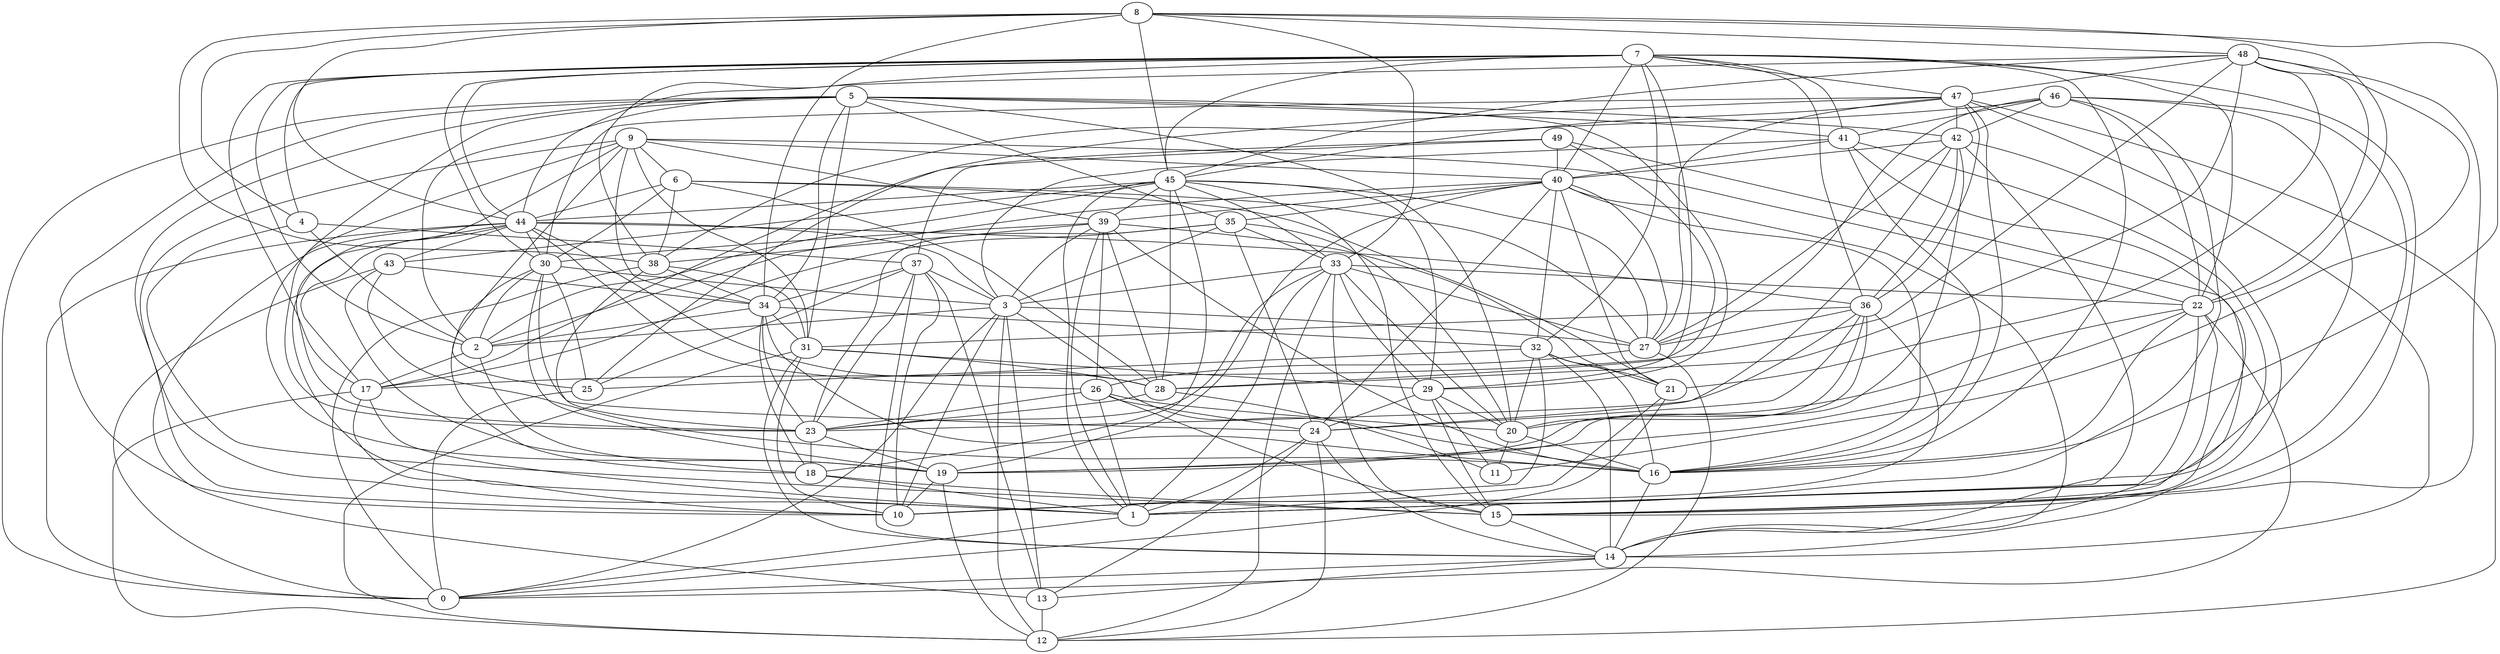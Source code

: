 digraph GG_graph {

subgraph G_graph {
edge [color = black]
"38" -> "0" [dir = none]
"17" -> "12" [dir = none]
"40" -> "35" [dir = none]
"40" -> "2" [dir = none]
"40" -> "27" [dir = none]
"40" -> "16" [dir = none]
"41" -> "3" [dir = none]
"41" -> "14" [dir = none]
"41" -> "40" [dir = none]
"28" -> "11" [dir = none]
"31" -> "29" [dir = none]
"31" -> "28" [dir = none]
"4" -> "2" [dir = none]
"4" -> "15" [dir = none]
"24" -> "14" [dir = none]
"24" -> "12" [dir = none]
"24" -> "13" [dir = none]
"49" -> "37" [dir = none]
"49" -> "14" [dir = none]
"49" -> "29" [dir = none]
"49" -> "25" [dir = none]
"42" -> "36" [dir = none]
"42" -> "19" [dir = none]
"42" -> "1" [dir = none]
"42" -> "27" [dir = none]
"39" -> "28" [dir = none]
"39" -> "21" [dir = none]
"39" -> "26" [dir = none]
"39" -> "16" [dir = none]
"39" -> "1" [dir = none]
"39" -> "38" [dir = none]
"46" -> "15" [dir = none]
"46" -> "38" [dir = none]
"46" -> "27" [dir = none]
"46" -> "22" [dir = none]
"29" -> "24" [dir = none]
"29" -> "11" [dir = none]
"29" -> "15" [dir = none]
"48" -> "21" [dir = none]
"48" -> "15" [dir = none]
"18" -> "15" [dir = none]
"20" -> "16" [dir = none]
"47" -> "12" [dir = none]
"47" -> "16" [dir = none]
"47" -> "45" [dir = none]
"35" -> "17" [dir = none]
"35" -> "20" [dir = none]
"43" -> "19" [dir = none]
"43" -> "16" [dir = none]
"22" -> "1" [dir = none]
"22" -> "15" [dir = none]
"9" -> "10" [dir = none]
"9" -> "40" [dir = none]
"9" -> "6" [dir = none]
"36" -> "24" [dir = none]
"36" -> "19" [dir = none]
"19" -> "12" [dir = none]
"30" -> "18" [dir = none]
"30" -> "19" [dir = none]
"30" -> "24" [dir = none]
"3" -> "0" [dir = none]
"3" -> "16" [dir = none]
"3" -> "2" [dir = none]
"45" -> "39" [dir = none]
"45" -> "29" [dir = none]
"45" -> "15" [dir = none]
"45" -> "1" [dir = none]
"45" -> "2" [dir = none]
"6" -> "44" [dir = none]
"6" -> "30" [dir = none]
"6" -> "21" [dir = none]
"37" -> "13" [dir = none]
"37" -> "14" [dir = none]
"26" -> "24" [dir = none]
"26" -> "15" [dir = none]
"32" -> "25" [dir = none]
"32" -> "21" [dir = none]
"14" -> "0" [dir = none]
"34" -> "31" [dir = none]
"34" -> "2" [dir = none]
"34" -> "18" [dir = none]
"34" -> "32" [dir = none]
"5" -> "1" [dir = none]
"5" -> "29" [dir = none]
"5" -> "10" [dir = none]
"7" -> "17" [dir = none]
"7" -> "28" [dir = none]
"7" -> "30" [dir = none]
"7" -> "16" [dir = none]
"8" -> "45" [dir = none]
"8" -> "33" [dir = none]
"8" -> "44" [dir = none]
"44" -> "0" [dir = none]
"33" -> "27" [dir = none]
"33" -> "1" [dir = none]
"21" -> "1" [dir = none]
"23" -> "19" [dir = none]
"23" -> "18" [dir = none]
"13" -> "12" [dir = none]
"5" -> "35" [dir = none]
"44" -> "13" [dir = none]
"9" -> "23" [dir = none]
"48" -> "47" [dir = none]
"44" -> "1" [dir = none]
"3" -> "12" [dir = none]
"18" -> "1" [dir = none]
"28" -> "23" [dir = none]
"48" -> "11" [dir = none]
"9" -> "19" [dir = none]
"7" -> "47" [dir = none]
"40" -> "32" [dir = none]
"40" -> "39" [dir = none]
"38" -> "31" [dir = none]
"41" -> "16" [dir = none]
"14" -> "13" [dir = none]
"25" -> "0" [dir = none]
"3" -> "27" [dir = none]
"1" -> "0" [dir = none]
"7" -> "15" [dir = none]
"40" -> "21" [dir = none]
"20" -> "11" [dir = none]
"32" -> "16" [dir = none]
"46" -> "10" [dir = none]
"41" -> "15" [dir = none]
"46" -> "42" [dir = none]
"39" -> "30" [dir = none]
"9" -> "39" [dir = none]
"35" -> "3" [dir = none]
"45" -> "18" [dir = none]
"44" -> "17" [dir = none]
"26" -> "20" [dir = none]
"49" -> "40" [dir = none]
"37" -> "34" [dir = none]
"33" -> "15" [dir = none]
"5" -> "20" [dir = none]
"32" -> "10" [dir = none]
"36" -> "10" [dir = none]
"5" -> "41" [dir = none]
"35" -> "24" [dir = none]
"7" -> "22" [dir = none]
"5" -> "0" [dir = none]
"21" -> "0" [dir = none]
"37" -> "10" [dir = none]
"5" -> "34" [dir = none]
"34" -> "23" [dir = none]
"36" -> "27" [dir = none]
"33" -> "29" [dir = none]
"8" -> "48" [dir = none]
"31" -> "10" [dir = none]
"2" -> "18" [dir = none]
"26" -> "1" [dir = none]
"8" -> "16" [dir = none]
"32" -> "20" [dir = none]
"37" -> "23" [dir = none]
"48" -> "17" [dir = none]
"44" -> "36" [dir = none]
"36" -> "23" [dir = none]
"44" -> "26" [dir = none]
"32" -> "14" [dir = none]
"30" -> "3" [dir = none]
"5" -> "23" [dir = none]
"44" -> "43" [dir = none]
"38" -> "23" [dir = none]
"19" -> "10" [dir = none]
"22" -> "20" [dir = none]
"37" -> "25" [dir = none]
"7" -> "2" [dir = none]
"8" -> "4" [dir = none]
"47" -> "30" [dir = none]
"7" -> "45" [dir = none]
"5" -> "42" [dir = none]
"22" -> "16" [dir = none]
"44" -> "3" [dir = none]
"9" -> "31" [dir = none]
"7" -> "4" [dir = none]
"40" -> "14" [dir = none]
"45" -> "44" [dir = none]
"47" -> "42" [dir = none]
"33" -> "3" [dir = none]
"6" -> "27" [dir = none]
"4" -> "37" [dir = none]
"43" -> "0" [dir = none]
"47" -> "36" [dir = none]
"40" -> "19" [dir = none]
"5" -> "31" [dir = none]
"6" -> "38" [dir = none]
"2" -> "17" [dir = none]
"45" -> "43" [dir = none]
"6" -> "28" [dir = none]
"48" -> "45" [dir = none]
"7" -> "36" [dir = none]
"48" -> "22" [dir = none]
"17" -> "1" [dir = none]
"33" -> "22" [dir = none]
"7" -> "44" [dir = none]
"31" -> "12" [dir = none]
"8" -> "38" [dir = none]
"33" -> "12" [dir = none]
"17" -> "10" [dir = none]
"35" -> "23" [dir = none]
"30" -> "25" [dir = none]
"44" -> "28" [dir = none]
"8" -> "34" [dir = none]
"45" -> "27" [dir = none]
"42" -> "14" [dir = none]
"35" -> "33" [dir = none]
"24" -> "1" [dir = none]
"46" -> "41" [dir = none]
"47" -> "14" [dir = none]
"27" -> "12" [dir = none]
"42" -> "40" [dir = none]
"3" -> "13" [dir = none]
"5" -> "2" [dir = none]
"38" -> "34" [dir = none]
"8" -> "22" [dir = none]
"7" -> "38" [dir = none]
"7" -> "40" [dir = none]
"9" -> "25" [dir = none]
"30" -> "2" [dir = none]
"40" -> "24" [dir = none]
"48" -> "44" [dir = none]
"45" -> "28" [dir = none]
"31" -> "14" [dir = none]
"45" -> "33" [dir = none]
"29" -> "20" [dir = none]
"27" -> "26" [dir = none]
"7" -> "41" [dir = none]
"16" -> "14" [dir = none]
"47" -> "17" [dir = none]
"26" -> "23" [dir = none]
"3" -> "10" [dir = none]
"33" -> "20" [dir = none]
"36" -> "31" [dir = none]
"43" -> "34" [dir = none]
"9" -> "22" [dir = none]
"44" -> "30" [dir = none]
"39" -> "3" [dir = none]
"48" -> "28" [dir = none]
"22" -> "0" [dir = none]
"9" -> "34" [dir = none]
"46" -> "1" [dir = none]
"37" -> "3" [dir = none]
"33" -> "23" [dir = none]
"42" -> "24" [dir = none]
"15" -> "14" [dir = none]
"34" -> "16" [dir = none]
"47" -> "27" [dir = none]
"36" -> "20" [dir = none]
"22" -> "19" [dir = none]
"7" -> "32" [dir = none]
}

}
